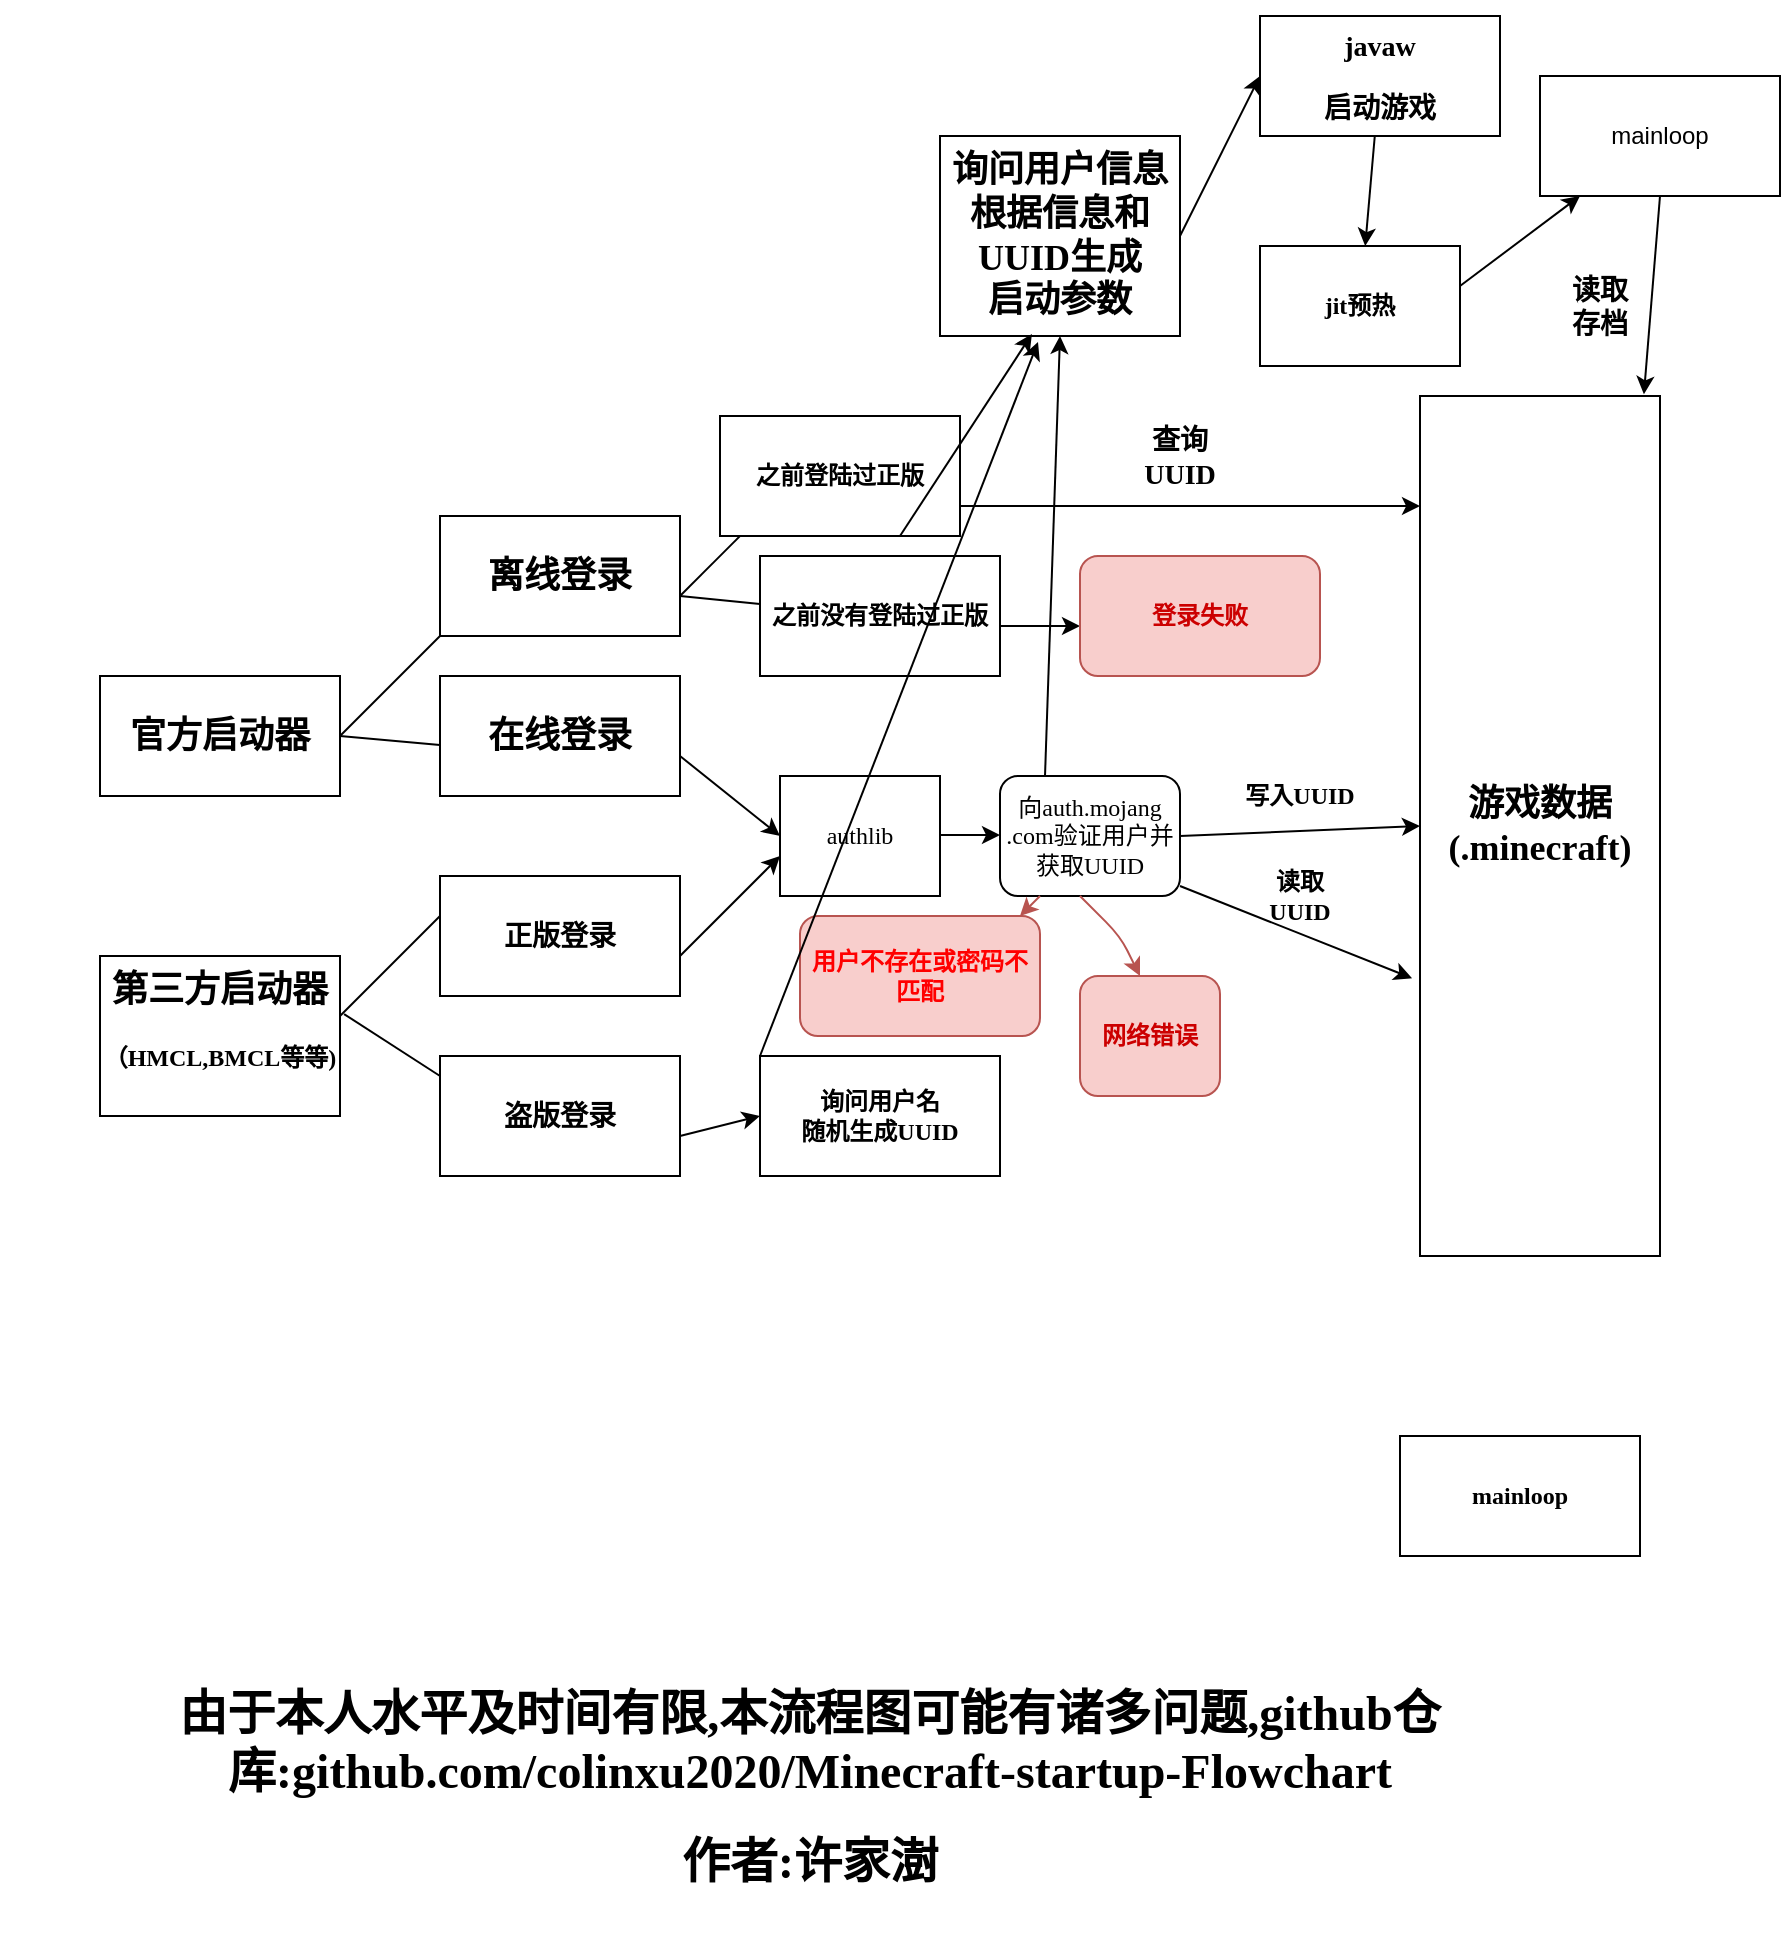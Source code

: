 <mxfile version="13.8.9-1" type="github">
  <diagram id="C5RBs43oDa-KdzZeNtuy" name="Page-1">
    <mxGraphModel dx="1695" dy="482" grid="1" gridSize="10" guides="1" tooltips="1" connect="1" arrows="1" fold="1" page="1" pageScale="1" pageWidth="827" pageHeight="1169" math="1" shadow="0">
      <root>
        <mxCell id="WIyWlLk6GJQsqaUBKTNV-0" />
        <mxCell id="WIyWlLk6GJQsqaUBKTNV-1" parent="WIyWlLk6GJQsqaUBKTNV-0" />
        <mxCell id="IQ1WFvswOSSB9n_8ebDj-0" value="&lt;h2&gt;&lt;font face=&quot;Verdana&quot;&gt;官方启动器&lt;/font&gt;&lt;/h2&gt;" style="rounded=0;whiteSpace=wrap;html=1;" parent="WIyWlLk6GJQsqaUBKTNV-1" vertex="1">
          <mxGeometry x="40" y="340" width="120" height="60" as="geometry" />
        </mxCell>
        <mxCell id="IQ1WFvswOSSB9n_8ebDj-1" value="" style="endArrow=none;html=1;" parent="WIyWlLk6GJQsqaUBKTNV-1" edge="1">
          <mxGeometry width="50" height="50" relative="1" as="geometry">
            <mxPoint x="160" y="370" as="sourcePoint" />
            <mxPoint x="210" y="320" as="targetPoint" />
            <Array as="points" />
          </mxGeometry>
        </mxCell>
        <mxCell id="IQ1WFvswOSSB9n_8ebDj-2" value="&lt;h2&gt;&lt;font face=&quot;Verdana&quot;&gt;离线登录&lt;/font&gt;&lt;/h2&gt;" style="rounded=0;whiteSpace=wrap;html=1;" parent="WIyWlLk6GJQsqaUBKTNV-1" vertex="1">
          <mxGeometry x="210" y="260" width="120" height="60" as="geometry" />
        </mxCell>
        <mxCell id="IQ1WFvswOSSB9n_8ebDj-3" value="" style="endArrow=none;html=1;" parent="WIyWlLk6GJQsqaUBKTNV-1" edge="1">
          <mxGeometry width="50" height="50" relative="1" as="geometry">
            <mxPoint x="330" y="300" as="sourcePoint" />
            <mxPoint x="380" y="250" as="targetPoint" />
            <Array as="points">
              <mxPoint x="350" y="280" />
            </Array>
          </mxGeometry>
        </mxCell>
        <mxCell id="IQ1WFvswOSSB9n_8ebDj-4" value="&lt;h4&gt;之前登陆过正版&lt;/h4&gt;" style="rounded=0;whiteSpace=wrap;html=1;" parent="WIyWlLk6GJQsqaUBKTNV-1" vertex="1">
          <mxGeometry x="350" y="210" width="120" height="60" as="geometry" />
        </mxCell>
        <mxCell id="IQ1WFvswOSSB9n_8ebDj-5" value="&lt;h2&gt;&lt;font face=&quot;Times New Roman&quot;&gt;游戏数据(.minecraft)&lt;/font&gt;&lt;/h2&gt;" style="rounded=0;whiteSpace=wrap;html=1;" parent="WIyWlLk6GJQsqaUBKTNV-1" vertex="1">
          <mxGeometry x="700" y="200" width="120" height="430" as="geometry" />
        </mxCell>
        <mxCell id="IQ1WFvswOSSB9n_8ebDj-6" value="" style="endArrow=classic;html=1;exitX=1;exitY=0.75;exitDx=0;exitDy=0;entryX=0;entryY=0.128;entryDx=0;entryDy=0;entryPerimeter=0;" parent="WIyWlLk6GJQsqaUBKTNV-1" source="IQ1WFvswOSSB9n_8ebDj-4" target="IQ1WFvswOSSB9n_8ebDj-5" edge="1">
          <mxGeometry width="50" height="50" relative="1" as="geometry">
            <mxPoint x="470" y="250" as="sourcePoint" />
            <mxPoint x="650" y="220" as="targetPoint" />
          </mxGeometry>
        </mxCell>
        <mxCell id="IQ1WFvswOSSB9n_8ebDj-7" value="&lt;h3&gt;查询UUID&lt;/h3&gt;" style="text;html=1;strokeColor=none;fillColor=none;align=center;verticalAlign=middle;whiteSpace=wrap;rounded=0;fontFamily=Verdana;" parent="WIyWlLk6GJQsqaUBKTNV-1" vertex="1">
          <mxGeometry x="560" y="220" width="40" height="20" as="geometry" />
        </mxCell>
        <mxCell id="IQ1WFvswOSSB9n_8ebDj-8" value="" style="endArrow=none;html=1;fontFamily=Verdana;" parent="WIyWlLk6GJQsqaUBKTNV-1" target="IQ1WFvswOSSB9n_8ebDj-9" edge="1">
          <mxGeometry width="50" height="50" relative="1" as="geometry">
            <mxPoint x="330" y="300" as="sourcePoint" />
            <mxPoint x="380" y="320" as="targetPoint" />
          </mxGeometry>
        </mxCell>
        <mxCell id="IQ1WFvswOSSB9n_8ebDj-9" value="&lt;h4&gt;&lt;font face=&quot;Verdana&quot;&gt;之前没有登陆过正版&lt;/font&gt;&lt;/h4&gt;" style="rounded=0;whiteSpace=wrap;html=1;" parent="WIyWlLk6GJQsqaUBKTNV-1" vertex="1">
          <mxGeometry x="370" y="280" width="120" height="60" as="geometry" />
        </mxCell>
        <mxCell id="IQ1WFvswOSSB9n_8ebDj-10" value="" style="endArrow=classic;html=1;fontFamily=Verdana;" parent="WIyWlLk6GJQsqaUBKTNV-1" edge="1">
          <mxGeometry width="50" height="50" relative="1" as="geometry">
            <mxPoint x="490" y="315" as="sourcePoint" />
            <mxPoint x="530" y="315" as="targetPoint" />
          </mxGeometry>
        </mxCell>
        <mxCell id="IQ1WFvswOSSB9n_8ebDj-11" value="&lt;h4&gt;登录失败&lt;/h4&gt;" style="rounded=1;whiteSpace=wrap;html=1;fontFamily=Verdana;fillColor=#f8cecc;strokeColor=#b85450;fontColor=#CC0000;" parent="WIyWlLk6GJQsqaUBKTNV-1" vertex="1">
          <mxGeometry x="530" y="280" width="120" height="60" as="geometry" />
        </mxCell>
        <mxCell id="IQ1WFvswOSSB9n_8ebDj-12" value="" style="endArrow=none;html=1;fontFamily=Verdana;" parent="WIyWlLk6GJQsqaUBKTNV-1" edge="1">
          <mxGeometry width="50" height="50" relative="1" as="geometry">
            <mxPoint x="160" y="370" as="sourcePoint" />
            <mxPoint x="210" y="374.545" as="targetPoint" />
          </mxGeometry>
        </mxCell>
        <mxCell id="IQ1WFvswOSSB9n_8ebDj-15" value="&lt;h2&gt;在线登录&lt;/h2&gt;" style="rounded=0;whiteSpace=wrap;html=1;fontFamily=Verdana;" parent="WIyWlLk6GJQsqaUBKTNV-1" vertex="1">
          <mxGeometry x="210" y="340" width="120" height="60" as="geometry" />
        </mxCell>
        <mxCell id="IQ1WFvswOSSB9n_8ebDj-16" value="&lt;h2&gt;第三方启动器&lt;/h2&gt;&lt;h4&gt;（HMCL,BMCL等等)&lt;/h4&gt;&lt;div&gt;&lt;br&gt;&lt;/div&gt;" style="rounded=0;whiteSpace=wrap;html=1;fontFamily=Verdana;" parent="WIyWlLk6GJQsqaUBKTNV-1" vertex="1">
          <mxGeometry x="40" y="480" width="120" height="80" as="geometry" />
        </mxCell>
        <mxCell id="IQ1WFvswOSSB9n_8ebDj-17" value="&lt;h3&gt;正版登录&lt;/h3&gt;" style="rounded=0;whiteSpace=wrap;html=1;fontFamily=Verdana;" parent="WIyWlLk6GJQsqaUBKTNV-1" vertex="1">
          <mxGeometry x="210" y="440" width="120" height="60" as="geometry" />
        </mxCell>
        <mxCell id="IQ1WFvswOSSB9n_8ebDj-18" value="" style="endArrow=none;html=1;fontFamily=Verdana;" parent="WIyWlLk6GJQsqaUBKTNV-1" edge="1">
          <mxGeometry width="50" height="50" relative="1" as="geometry">
            <mxPoint x="160" y="510" as="sourcePoint" />
            <mxPoint x="210" y="460" as="targetPoint" />
          </mxGeometry>
        </mxCell>
        <mxCell id="IQ1WFvswOSSB9n_8ebDj-19" value="&lt;h3&gt;盗版登录&lt;/h3&gt;" style="rounded=0;whiteSpace=wrap;html=1;fontFamily=Verdana;" parent="WIyWlLk6GJQsqaUBKTNV-1" vertex="1">
          <mxGeometry x="210" y="530" width="120" height="60" as="geometry" />
        </mxCell>
        <mxCell id="IQ1WFvswOSSB9n_8ebDj-20" value="" style="endArrow=none;html=1;fontFamily=Verdana;exitX=1.017;exitY=0.363;exitDx=0;exitDy=0;exitPerimeter=0;" parent="WIyWlLk6GJQsqaUBKTNV-1" source="IQ1WFvswOSSB9n_8ebDj-16" edge="1">
          <mxGeometry width="50" height="50" relative="1" as="geometry">
            <mxPoint x="160" y="590" as="sourcePoint" />
            <mxPoint x="210" y="540" as="targetPoint" />
          </mxGeometry>
        </mxCell>
        <mxCell id="IQ1WFvswOSSB9n_8ebDj-21" value="&lt;h4&gt;询问用户名&lt;br&gt;随机生成UUID&lt;/h4&gt;" style="rounded=0;whiteSpace=wrap;html=1;fontFamily=Verdana;" parent="WIyWlLk6GJQsqaUBKTNV-1" vertex="1">
          <mxGeometry x="370" y="530" width="120" height="60" as="geometry" />
        </mxCell>
        <mxCell id="IQ1WFvswOSSB9n_8ebDj-27" value="" style="endArrow=classic;html=1;fontFamily=Verdana;entryX=0;entryY=0.5;entryDx=0;entryDy=0;" parent="WIyWlLk6GJQsqaUBKTNV-1" target="IQ1WFvswOSSB9n_8ebDj-21" edge="1">
          <mxGeometry width="50" height="50" relative="1" as="geometry">
            <mxPoint x="330" y="570" as="sourcePoint" />
            <mxPoint x="380" y="520" as="targetPoint" />
          </mxGeometry>
        </mxCell>
        <mxCell id="IQ1WFvswOSSB9n_8ebDj-28" value="" style="endArrow=classic;html=1;fontFamily=Verdana;" parent="WIyWlLk6GJQsqaUBKTNV-1" edge="1">
          <mxGeometry width="50" height="50" relative="1" as="geometry">
            <mxPoint x="330" y="480" as="sourcePoint" />
            <mxPoint x="380" y="430" as="targetPoint" />
          </mxGeometry>
        </mxCell>
        <mxCell id="IQ1WFvswOSSB9n_8ebDj-29" value="" style="endArrow=classic;html=1;fontFamily=Verdana;" parent="WIyWlLk6GJQsqaUBKTNV-1" edge="1">
          <mxGeometry width="50" height="50" relative="1" as="geometry">
            <mxPoint x="330" y="380" as="sourcePoint" />
            <mxPoint x="380" y="420" as="targetPoint" />
          </mxGeometry>
        </mxCell>
        <mxCell id="IQ1WFvswOSSB9n_8ebDj-30" value="authlib" style="rounded=0;whiteSpace=wrap;html=1;fontFamily=Verdana;" parent="WIyWlLk6GJQsqaUBKTNV-1" vertex="1">
          <mxGeometry x="380" y="390" width="80" height="60" as="geometry" />
        </mxCell>
        <mxCell id="IQ1WFvswOSSB9n_8ebDj-31" value="" style="endArrow=classic;html=1;fontFamily=Verdana;" parent="WIyWlLk6GJQsqaUBKTNV-1" edge="1">
          <mxGeometry width="50" height="50" relative="1" as="geometry">
            <mxPoint x="460" y="419.5" as="sourcePoint" />
            <mxPoint x="490" y="419.5" as="targetPoint" />
          </mxGeometry>
        </mxCell>
        <mxCell id="IQ1WFvswOSSB9n_8ebDj-32" value="向auth.mojang&lt;br&gt;.com验证用户并获取UUID" style="rounded=1;whiteSpace=wrap;html=1;fontFamily=Verdana;" parent="WIyWlLk6GJQsqaUBKTNV-1" vertex="1">
          <mxGeometry x="490" y="390" width="90" height="60" as="geometry" />
        </mxCell>
        <mxCell id="IQ1WFvswOSSB9n_8ebDj-33" value="" style="endArrow=classic;html=1;fontFamily=Verdana;entryX=0;entryY=0.5;entryDx=0;entryDy=0;" parent="WIyWlLk6GJQsqaUBKTNV-1" target="IQ1WFvswOSSB9n_8ebDj-5" edge="1">
          <mxGeometry width="50" height="50" relative="1" as="geometry">
            <mxPoint x="580" y="420" as="sourcePoint" />
            <mxPoint x="630" y="370" as="targetPoint" />
          </mxGeometry>
        </mxCell>
        <mxCell id="IQ1WFvswOSSB9n_8ebDj-34" value="&lt;h4&gt;写入UUID&lt;/h4&gt;" style="text;html=1;strokeColor=none;fillColor=none;align=center;verticalAlign=middle;whiteSpace=wrap;rounded=0;fontFamily=Verdana;" parent="WIyWlLk6GJQsqaUBKTNV-1" vertex="1">
          <mxGeometry x="610" y="390" width="60" height="20" as="geometry" />
        </mxCell>
        <mxCell id="IQ1WFvswOSSB9n_8ebDj-35" value="" style="endArrow=classic;html=1;fontFamily=Verdana;entryX=-0.033;entryY=0.677;entryDx=0;entryDy=0;entryPerimeter=0;" parent="WIyWlLk6GJQsqaUBKTNV-1" target="IQ1WFvswOSSB9n_8ebDj-5" edge="1">
          <mxGeometry width="50" height="50" relative="1" as="geometry">
            <mxPoint x="580" y="445" as="sourcePoint" />
            <mxPoint x="630" y="395" as="targetPoint" />
          </mxGeometry>
        </mxCell>
        <mxCell id="IQ1WFvswOSSB9n_8ebDj-36" value="&lt;h4&gt;读取UUID&lt;/h4&gt;" style="text;html=1;strokeColor=none;fillColor=none;align=center;verticalAlign=middle;whiteSpace=wrap;rounded=0;fontFamily=Verdana;" parent="WIyWlLk6GJQsqaUBKTNV-1" vertex="1">
          <mxGeometry x="620" y="440" width="40" height="20" as="geometry" />
        </mxCell>
        <mxCell id="IQ1WFvswOSSB9n_8ebDj-38" value="" style="endArrow=classic;html=1;labelBackgroundColor=#FF6666;fontFamily=Verdana;fontColor=#FF0000;fillColor=#f8cecc;strokeColor=#b85450;" parent="WIyWlLk6GJQsqaUBKTNV-1" edge="1">
          <mxGeometry width="50" height="50" relative="1" as="geometry">
            <mxPoint x="530" y="450" as="sourcePoint" />
            <mxPoint x="560" y="490" as="targetPoint" />
            <Array as="points">
              <mxPoint x="550" y="470" />
            </Array>
          </mxGeometry>
        </mxCell>
        <mxCell id="IQ1WFvswOSSB9n_8ebDj-39" value="&lt;h4&gt;网络错误&lt;/h4&gt;" style="rounded=1;whiteSpace=wrap;html=1;fontFamily=Verdana;fillColor=#f8cecc;strokeColor=#b85450;fontColor=#CC0000;" parent="WIyWlLk6GJQsqaUBKTNV-1" vertex="1">
          <mxGeometry x="530" y="490" width="70" height="60" as="geometry" />
        </mxCell>
        <mxCell id="IQ1WFvswOSSB9n_8ebDj-40" value="" style="endArrow=classic;html=1;labelBackgroundColor=#FF6666;fontFamily=Verdana;fontColor=#FF0000;fillColor=#f8cecc;strokeColor=#b85450;" parent="WIyWlLk6GJQsqaUBKTNV-1" edge="1">
          <mxGeometry width="50" height="50" relative="1" as="geometry">
            <mxPoint x="510" y="450" as="sourcePoint" />
            <mxPoint x="500" y="460" as="targetPoint" />
            <Array as="points" />
          </mxGeometry>
        </mxCell>
        <mxCell id="IQ1WFvswOSSB9n_8ebDj-41" value="&lt;h4&gt;用户不存在或密码不匹配&lt;/h4&gt;" style="rounded=1;whiteSpace=wrap;html=1;fontFamily=Verdana;fillColor=#f8cecc;strokeColor=#b85450;fontColor=#FF0000;" parent="WIyWlLk6GJQsqaUBKTNV-1" vertex="1">
          <mxGeometry x="390" y="460" width="120" height="60" as="geometry" />
        </mxCell>
        <mxCell id="IQ1WFvswOSSB9n_8ebDj-43" value="&lt;h2&gt;&lt;font color=&quot;#000000&quot;&gt;询问用户信息&lt;br&gt;&lt;/font&gt;&lt;font color=&quot;#000000&quot;&gt;根据信息和UUID生成&lt;br&gt;&lt;/font&gt;&lt;font color=&quot;#000000&quot;&gt;启动参数&lt;/font&gt;&lt;/h2&gt;" style="rounded=0;whiteSpace=wrap;html=1;fontFamily=Verdana;fontColor=#FF0000;" parent="WIyWlLk6GJQsqaUBKTNV-1" vertex="1">
          <mxGeometry x="460" y="70" width="120" height="100" as="geometry" />
        </mxCell>
        <mxCell id="IQ1WFvswOSSB9n_8ebDj-44" value="" style="endArrow=classic;html=1;labelBackgroundColor=#FF6666;fontFamily=Verdana;fontColor=#FF0000;entryX=0.5;entryY=1;entryDx=0;entryDy=0;exitX=0.25;exitY=0;exitDx=0;exitDy=0;" parent="WIyWlLk6GJQsqaUBKTNV-1" target="IQ1WFvswOSSB9n_8ebDj-43" edge="1" source="IQ1WFvswOSSB9n_8ebDj-32">
          <mxGeometry width="50" height="50" relative="1" as="geometry">
            <mxPoint x="540" y="450" as="sourcePoint" />
            <mxPoint x="540" y="450" as="targetPoint" />
          </mxGeometry>
        </mxCell>
        <mxCell id="IQ1WFvswOSSB9n_8ebDj-45" value="" style="endArrow=classic;html=1;labelBackgroundColor=#FF6666;fontFamily=Verdana;fontColor=#FF0000;exitX=0.75;exitY=1;exitDx=0;exitDy=0;entryX=0.383;entryY=0.99;entryDx=0;entryDy=0;entryPerimeter=0;" parent="WIyWlLk6GJQsqaUBKTNV-1" source="IQ1WFvswOSSB9n_8ebDj-4" target="IQ1WFvswOSSB9n_8ebDj-43" edge="1">
          <mxGeometry width="50" height="50" relative="1" as="geometry">
            <mxPoint x="180" y="660" as="sourcePoint" />
            <mxPoint x="230" y="610" as="targetPoint" />
          </mxGeometry>
        </mxCell>
        <mxCell id="IQ1WFvswOSSB9n_8ebDj-47" value="" style="endArrow=classic;html=1;labelBackgroundColor=#FF6666;fontFamily=Verdana;fontColor=#FF0000;exitX=0;exitY=0;exitDx=0;exitDy=0;" parent="WIyWlLk6GJQsqaUBKTNV-1" source="IQ1WFvswOSSB9n_8ebDj-21" edge="1">
          <mxGeometry width="50" height="50" relative="1" as="geometry">
            <mxPoint x="350" y="660" as="sourcePoint" />
            <mxPoint x="509" y="173" as="targetPoint" />
          </mxGeometry>
        </mxCell>
        <mxCell id="IQ1WFvswOSSB9n_8ebDj-61" value="" style="edgeStyle=none;rounded=0;orthogonalLoop=1;jettySize=auto;html=1;labelBackgroundColor=#FF6666;fontFamily=Verdana;fontColor=#CC0000;" parent="WIyWlLk6GJQsqaUBKTNV-1" source="IQ1WFvswOSSB9n_8ebDj-48" target="IQ1WFvswOSSB9n_8ebDj-57" edge="1">
          <mxGeometry relative="1" as="geometry" />
        </mxCell>
        <mxCell id="IQ1WFvswOSSB9n_8ebDj-48" value="&lt;h3&gt;&lt;font color=&quot;#000000&quot;&gt;javaw&lt;/font&gt;&lt;/h3&gt;&lt;h3&gt;&lt;font color=&quot;#000000&quot;&gt;启动游戏&lt;/font&gt;&lt;/h3&gt;" style="rounded=0;whiteSpace=wrap;html=1;fontFamily=Verdana;fontColor=#FF0000;" parent="WIyWlLk6GJQsqaUBKTNV-1" vertex="1">
          <mxGeometry x="620" y="10" width="120" height="60" as="geometry" />
        </mxCell>
        <mxCell id="IQ1WFvswOSSB9n_8ebDj-49" value="" style="endArrow=classic;html=1;labelBackgroundColor=#FF6666;fontFamily=Verdana;fontColor=#FF0000;entryX=0;entryY=0.5;entryDx=0;entryDy=0;" parent="WIyWlLk6GJQsqaUBKTNV-1" target="IQ1WFvswOSSB9n_8ebDj-48" edge="1">
          <mxGeometry width="50" height="50" relative="1" as="geometry">
            <mxPoint x="580" y="120" as="sourcePoint" />
            <mxPoint x="630" y="70" as="targetPoint" />
          </mxGeometry>
        </mxCell>
        <mxCell id="IQ1WFvswOSSB9n_8ebDj-51" value="&lt;h4&gt;&lt;font color=&quot;#000000&quot;&gt;mainloop&lt;/font&gt;&lt;/h4&gt;" style="rounded=0;whiteSpace=wrap;html=1;fontFamily=Verdana;fontColor=#FF0000;" parent="WIyWlLk6GJQsqaUBKTNV-1" vertex="1">
          <mxGeometry x="690" y="720" width="120" height="60" as="geometry" />
        </mxCell>
        <mxCell id="IQ1WFvswOSSB9n_8ebDj-52" value="" style="endArrow=classic;html=1;labelBackgroundColor=#FF6666;fontFamily=Verdana;fontColor=#FF0000;exitX=0.442;exitY=-0.017;exitDx=0;exitDy=0;exitPerimeter=0;" parent="WIyWlLk6GJQsqaUBKTNV-1" target="zKhVYIZBIzZw7twBD6bk-0" edge="1">
          <mxGeometry width="50" height="50" relative="1" as="geometry">
            <mxPoint x="720" y="145" as="sourcePoint" />
            <mxPoint x="740" y="108.17" as="targetPoint" />
          </mxGeometry>
        </mxCell>
        <mxCell id="IQ1WFvswOSSB9n_8ebDj-53" value="&lt;h3&gt;读取存档&lt;/h3&gt;" style="text;html=1;strokeColor=none;fillColor=none;align=center;verticalAlign=middle;whiteSpace=wrap;rounded=0;fontFamily=Verdana;" parent="WIyWlLk6GJQsqaUBKTNV-1" vertex="1">
          <mxGeometry x="770" y="145" width="40" height="20" as="geometry" />
        </mxCell>
        <mxCell id="IQ1WFvswOSSB9n_8ebDj-54" value="&lt;h1&gt;由于本人水平及时间有限,本流程图可能有诸多问题,github仓库:github.com/colinxu2020/Minecraft-startup-Flowchart&lt;/h1&gt;&lt;h1&gt;作者:许家澍&lt;/h1&gt;" style="text;html=1;strokeColor=none;fillColor=none;align=center;verticalAlign=middle;whiteSpace=wrap;rounded=0;fontFamily=Verdana;fontColor=#000000;" parent="WIyWlLk6GJQsqaUBKTNV-1" vertex="1">
          <mxGeometry x="-10" y="821" width="810" height="150" as="geometry" />
        </mxCell>
        <mxCell id="IQ1WFvswOSSB9n_8ebDj-57" value="&lt;h4&gt;jit预热&lt;/h4&gt;" style="rounded=0;whiteSpace=wrap;html=1;fontFamily=Verdana;fontColor=#000000;" parent="WIyWlLk6GJQsqaUBKTNV-1" vertex="1">
          <mxGeometry x="620" y="125" width="100" height="60" as="geometry" />
        </mxCell>
        <mxCell id="IQ1WFvswOSSB9n_8ebDj-59" value="" style="endArrow=classic;html=1;labelBackgroundColor=#FF6666;fontFamily=Verdana;fontColor=#000000;entryX=0.933;entryY=-0.002;entryDx=0;entryDy=0;entryPerimeter=0;exitX=0.5;exitY=1;exitDx=0;exitDy=0;" parent="WIyWlLk6GJQsqaUBKTNV-1" source="zKhVYIZBIzZw7twBD6bk-0" target="IQ1WFvswOSSB9n_8ebDj-5" edge="1">
          <mxGeometry width="50" height="50" relative="1" as="geometry">
            <mxPoint x="740" y="165" as="sourcePoint" />
            <mxPoint x="780" y="155" as="targetPoint" />
            <Array as="points" />
          </mxGeometry>
        </mxCell>
        <mxCell id="zKhVYIZBIzZw7twBD6bk-0" value="mainloop" style="rounded=0;whiteSpace=wrap;html=1;" parent="WIyWlLk6GJQsqaUBKTNV-1" vertex="1">
          <mxGeometry x="760" y="40" width="120" height="60" as="geometry" />
        </mxCell>
      </root>
    </mxGraphModel>
  </diagram>
</mxfile>
